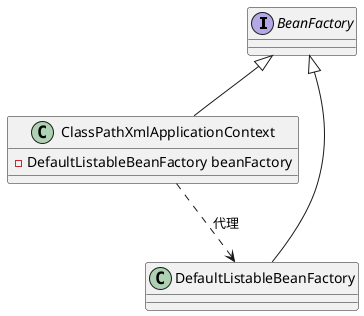 @startuml
BeanFactory <|-- ClassPathXmlApplicationContext
BeanFactory <|-- DefaultListableBeanFactory

ClassPathXmlApplicationContext ..>  DefaultListableBeanFactory :代理

interface BeanFactory
class ClassPathXmlApplicationContext{
 - DefaultListableBeanFactory beanFactory
}
@enduml